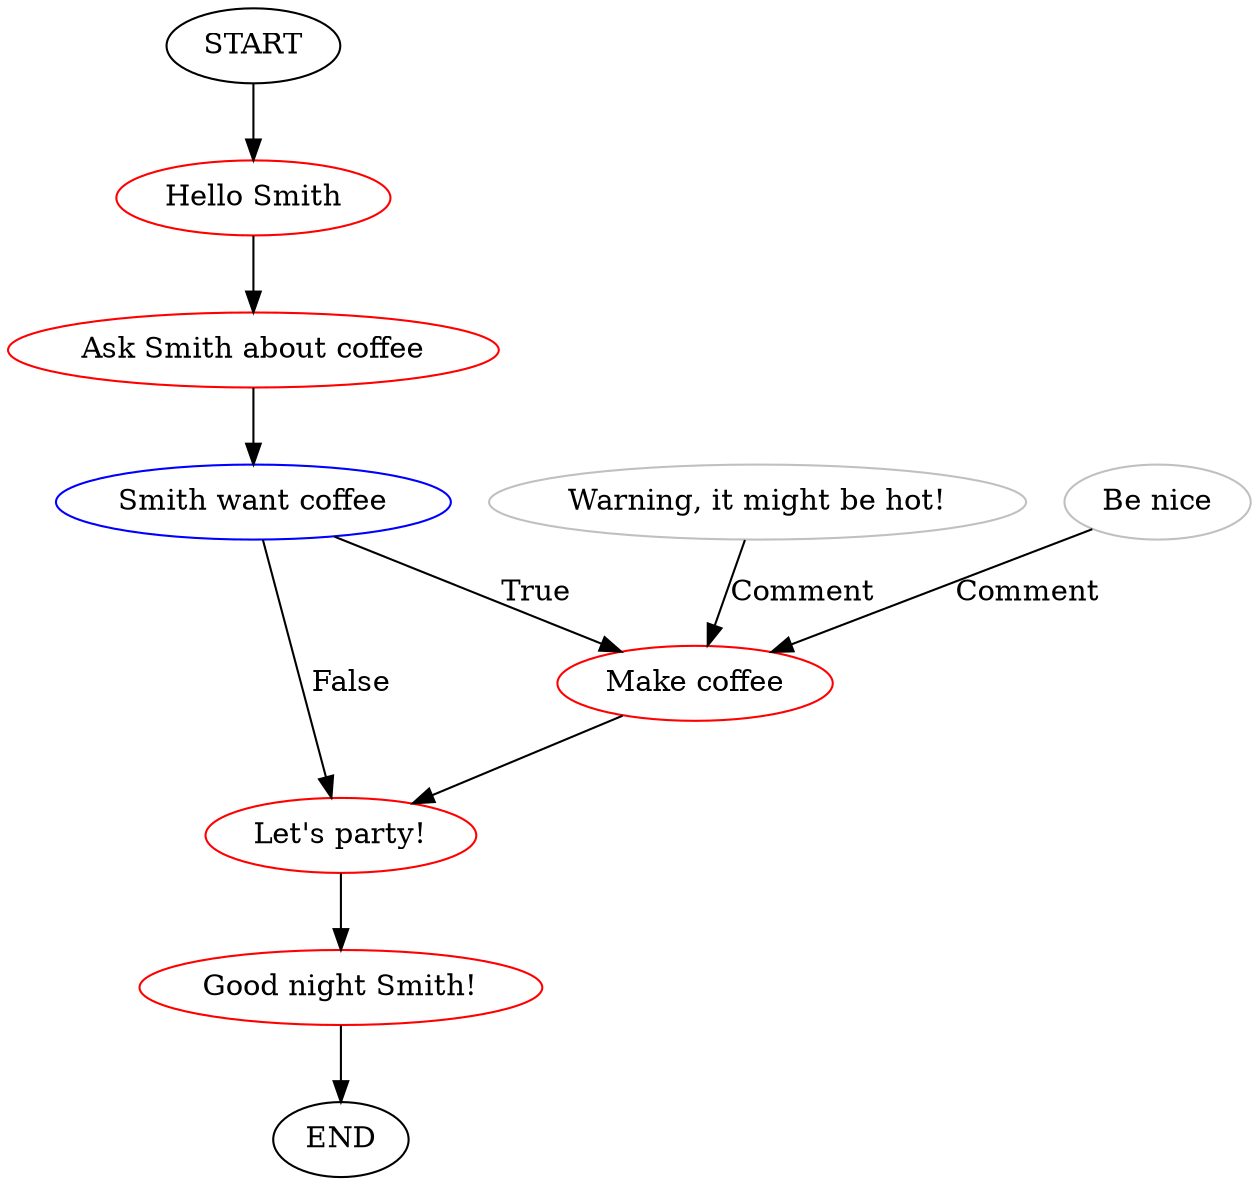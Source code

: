 digraph {
	start [label=START]
	end [label=END]
	"Hello Smith" [label="Hello Smith" color=red]
	"Ask Smith about coffee" [label="Ask Smith about coffee" color=red]
	"Condition(['Make coffee', 'Warning, it might be hot!'], name=ConditionType('if'))" [label="Smith want coffee" color=blue]
	"Make coffee" [label="Make coffee" color=red]
	"Warning, it might be hot!" [label="Warning, it might be hot!" color=gray]
	"Be nice" [label="Be nice" color=gray]
	"Let's party!" [label="Let's party!" color=red]
	"Good night Smith!" [label="Good night Smith!" color=red]
		start -> "Hello Smith"
		"Hello Smith" -> "Ask Smith about coffee"
		"Ask Smith about coffee" -> "Condition(['Make coffee', 'Warning, it might be hot!'], name=ConditionType('if'))"
		"Condition(['Make coffee', 'Warning, it might be hot!'], name=ConditionType('if'))" -> "Let's party!" [label=False]
		"Condition(['Make coffee', 'Warning, it might be hot!'], name=ConditionType('if'))" -> "Make coffee" [label=True]
		"Make coffee" -> "Let's party!"
		"Warning, it might be hot!" -> "Make coffee" [label=Comment]
		"Be nice" -> "Make coffee" [label=Comment]
		"Let's party!" -> "Good night Smith!"
		"Good night Smith!" -> end
}